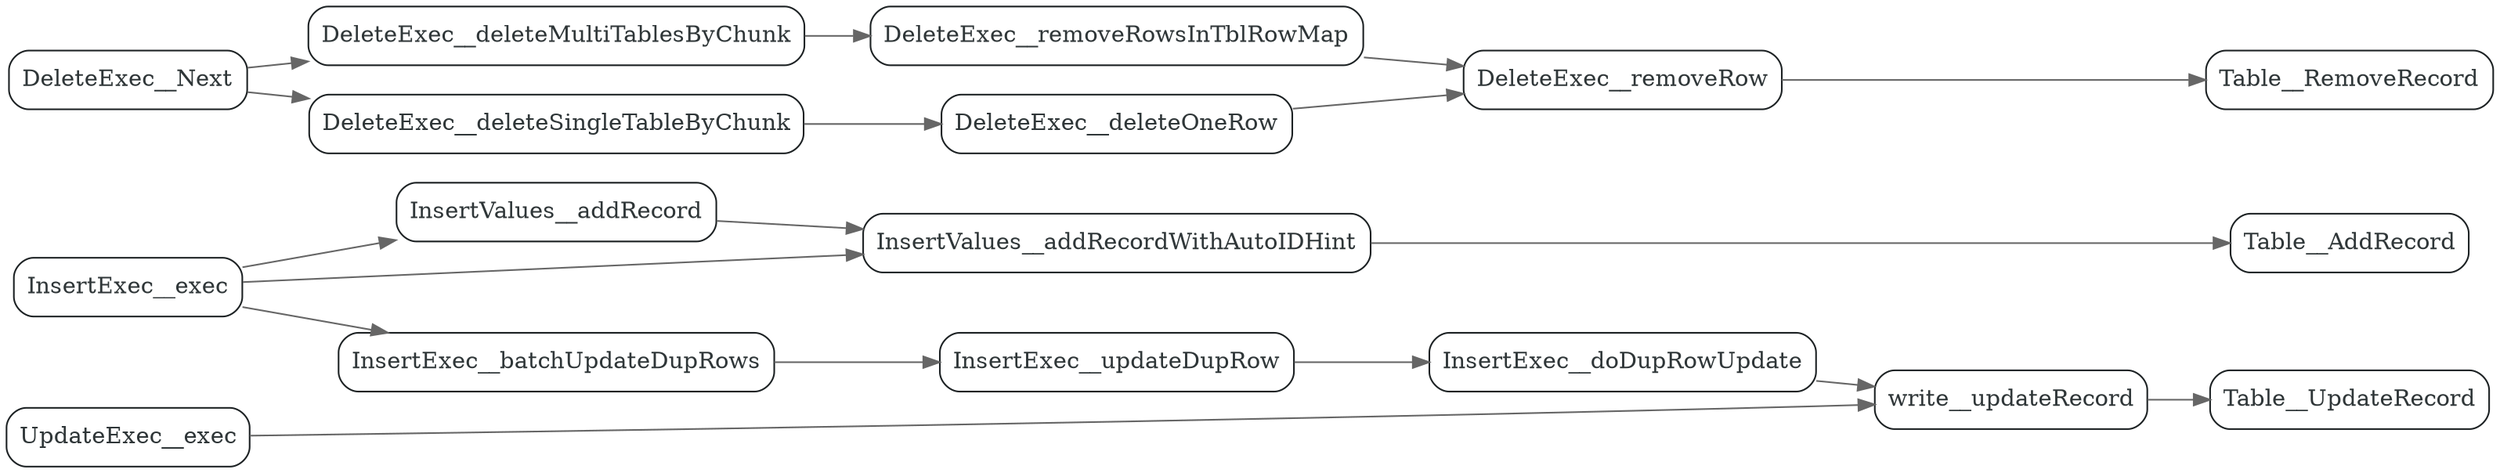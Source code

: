 #include "styles.h"
digraph dig {
  node[shape=box;style="rounded";color="#1c2123";fontcolor="#2f3638"];
  edge[color=gray40];
  newrank=true;
  rankdir=LR;

  InsertExec__exec -> {
    InsertValues__addRecord;
    InsertValues__addRecordWithAutoIDHint;
    InsertExec__batchUpdateDupRows;
  }

  InsertValues__addRecord -> InsertValues__addRecordWithAutoIDHint;
  InsertValues__addRecordWithAutoIDHint -> {
    Table__AddRecord;
  }
  InsertExec__batchUpdateDupRows -> InsertExec__updateDupRow;
  InsertExec__updateDupRow -> InsertExec__doDupRowUpdate;
  InsertExec__doDupRowUpdate -> {
    write__updateRecord;
  }

  UpdateExec__exec -> write__updateRecord;

  write__updateRecord -> {
    Table__UpdateRecord;
  }
  DeleteExec__Next -> {
    DeleteExec__deleteMultiTablesByChunk;
    DeleteExec__deleteSingleTableByChunk;
  }
  DeleteExec__deleteSingleTableByChunk -> {
    DeleteExec__deleteOneRow;
  }

  DeleteExec__deleteMultiTablesByChunk -> {
    DeleteExec__removeRowsInTblRowMap;
  }

  DeleteExec__deleteOneRow -> {
    DeleteExec__removeRow;
  }

  DeleteExec__removeRowsInTblRowMap -> {
    DeleteExec__removeRow;
  }

  DeleteExec__removeRow -> {
    Table__RemoveRecord;
  }

  {
    rank=same;
    Table__UpdateRecord;
    Table__AddRecord;
    Table__RemoveRecord;
  }

  {
    rank=same;
    UpdateExec__exec;
    InsertExec__exec;
    DeleteExec__Next;
  }
}
